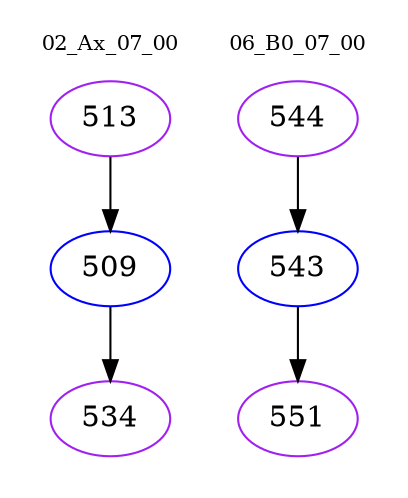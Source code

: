 digraph{
subgraph cluster_0 {
color = white
label = "02_Ax_07_00";
fontsize=10;
T0_513 [label="513", color="purple"]
T0_513 -> T0_509 [color="black"]
T0_509 [label="509", color="blue"]
T0_509 -> T0_534 [color="black"]
T0_534 [label="534", color="purple"]
}
subgraph cluster_1 {
color = white
label = "06_B0_07_00";
fontsize=10;
T1_544 [label="544", color="purple"]
T1_544 -> T1_543 [color="black"]
T1_543 [label="543", color="blue"]
T1_543 -> T1_551 [color="black"]
T1_551 [label="551", color="purple"]
}
}

